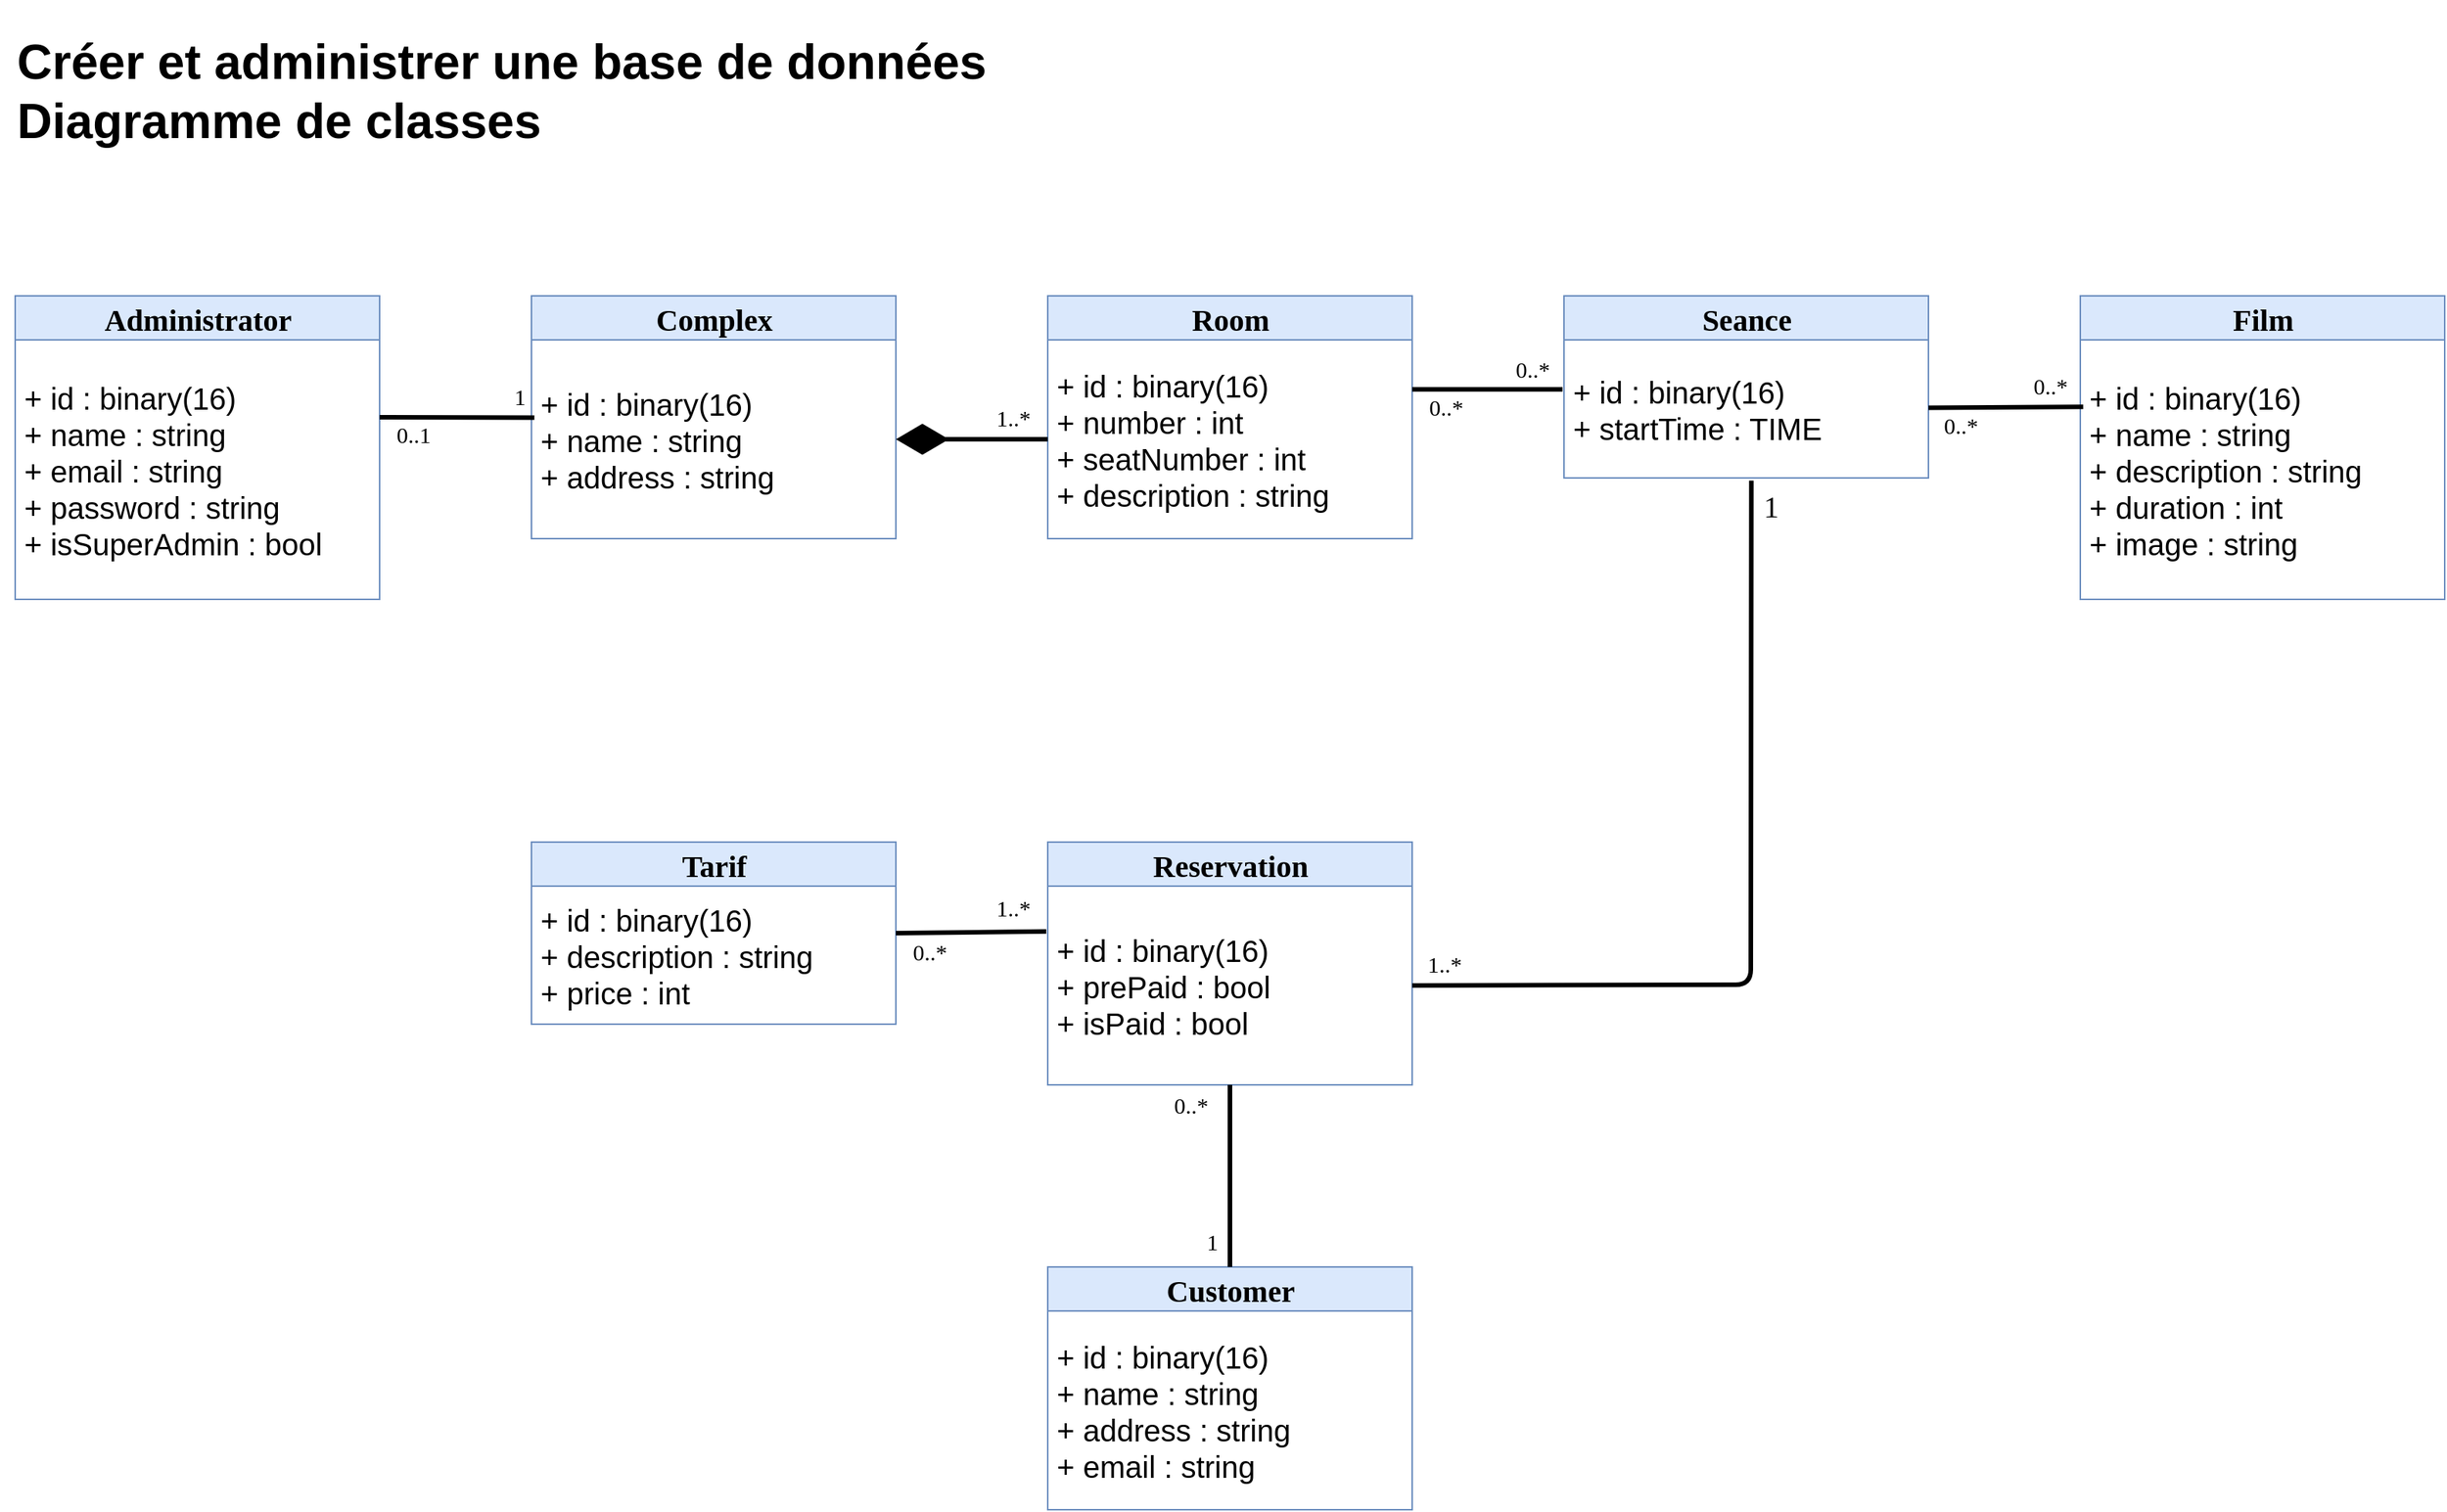 <mxfile version="16.5.1" type="device"><diagram id="C5RBs43oDa-KdzZeNtuy" name="Page-1"><mxGraphModel dx="2031" dy="1224" grid="1" gridSize="10" guides="1" tooltips="1" connect="1" arrows="1" fold="1" page="1" pageScale="1" pageWidth="1654" pageHeight="1169" math="0" shadow="0"><root><mxCell id="WIyWlLk6GJQsqaUBKTNV-0"/><mxCell id="WIyWlLk6GJQsqaUBKTNV-1" parent="WIyWlLk6GJQsqaUBKTNV-0"/><mxCell id="XDAKO-E1RR7IQrnkAapr-0" value="Administrator" style="swimlane;fontStyle=1;align=center;verticalAlign=middle;childLayout=stackLayout;horizontal=1;startSize=29;horizontalStack=0;resizeParent=1;resizeParentMax=0;resizeLast=0;collapsible=0;marginBottom=0;html=1;fillColor=#dae8fc;strokeColor=#6c8ebf;fontFamily=Lucida Console;fontSize=20;" vertex="1" parent="WIyWlLk6GJQsqaUBKTNV-1"><mxGeometry x="40" y="200" width="240" height="200" as="geometry"/></mxCell><mxCell id="XDAKO-E1RR7IQrnkAapr-2" value="+ id : binary(16)&lt;br style=&quot;font-size: 20px;&quot;&gt;+ name : string&lt;br style=&quot;font-size: 20px;&quot;&gt;+ email : string&lt;br style=&quot;font-size: 20px;&quot;&gt;+ password : string&lt;br style=&quot;font-size: 20px;&quot;&gt;+ isSuperAdmin : bool" style="text;html=1;strokeColor=none;fillColor=none;align=left;verticalAlign=middle;spacingLeft=4;spacingRight=4;overflow=hidden;rotatable=0;points=[[0,0.5],[1,0.5]];portConstraint=eastwest;fontSize=20;" vertex="1" parent="XDAKO-E1RR7IQrnkAapr-0"><mxGeometry y="29" width="240" height="171" as="geometry"/></mxCell><mxCell id="XDAKO-E1RR7IQrnkAapr-3" value="Complex" style="swimlane;fontStyle=1;align=center;verticalAlign=middle;childLayout=stackLayout;horizontal=1;startSize=29;horizontalStack=0;resizeParent=1;resizeParentMax=0;resizeLast=0;collapsible=0;marginBottom=0;html=1;fillColor=#dae8fc;strokeColor=#6c8ebf;fontFamily=Lucida Console;fontSize=20;" vertex="1" parent="WIyWlLk6GJQsqaUBKTNV-1"><mxGeometry x="380" y="200" width="240" height="160" as="geometry"/></mxCell><mxCell id="XDAKO-E1RR7IQrnkAapr-4" value="+ id : binary(16)&lt;br style=&quot;font-size: 20px;&quot;&gt;+ name : string&lt;br style=&quot;font-size: 20px;&quot;&gt;+ address : string" style="text;html=1;strokeColor=none;fillColor=none;align=left;verticalAlign=middle;spacingLeft=4;spacingRight=4;overflow=hidden;rotatable=0;points=[[0,0.5],[1,0.5]];portConstraint=eastwest;fontSize=20;" vertex="1" parent="XDAKO-E1RR7IQrnkAapr-3"><mxGeometry y="29" width="240" height="131" as="geometry"/></mxCell><mxCell id="XDAKO-E1RR7IQrnkAapr-5" value="Room" style="swimlane;fontStyle=1;align=center;verticalAlign=middle;childLayout=stackLayout;horizontal=1;startSize=29;horizontalStack=0;resizeParent=1;resizeParentMax=0;resizeLast=0;collapsible=0;marginBottom=0;html=1;fillColor=#dae8fc;strokeColor=#6c8ebf;fontFamily=Lucida Console;fontSize=20;" vertex="1" parent="WIyWlLk6GJQsqaUBKTNV-1"><mxGeometry x="720" y="200" width="240" height="160" as="geometry"/></mxCell><mxCell id="XDAKO-E1RR7IQrnkAapr-6" value="+ id : binary(16)&lt;br style=&quot;font-size: 20px;&quot;&gt;+ number : int&lt;br style=&quot;font-size: 20px;&quot;&gt;+ seatNumber : int&lt;br style=&quot;font-size: 20px;&quot;&gt;+ description : string" style="text;html=1;strokeColor=none;fillColor=none;align=left;verticalAlign=middle;spacingLeft=4;spacingRight=4;overflow=hidden;rotatable=0;points=[[0,0.5],[1,0.5]];portConstraint=eastwest;fontSize=20;" vertex="1" parent="XDAKO-E1RR7IQrnkAapr-5"><mxGeometry y="29" width="240" height="131" as="geometry"/></mxCell><mxCell id="XDAKO-E1RR7IQrnkAapr-7" value="Seance" style="swimlane;fontStyle=1;align=center;verticalAlign=middle;childLayout=stackLayout;horizontal=1;startSize=29;horizontalStack=0;resizeParent=1;resizeParentMax=0;resizeLast=0;collapsible=0;marginBottom=0;html=1;fillColor=#dae8fc;strokeColor=#6c8ebf;fontFamily=Lucida Console;fontSize=20;" vertex="1" parent="WIyWlLk6GJQsqaUBKTNV-1"><mxGeometry x="1060" y="200" width="240" height="120" as="geometry"/></mxCell><mxCell id="XDAKO-E1RR7IQrnkAapr-8" value="+ id : binary(16)&lt;br style=&quot;font-size: 20px;&quot;&gt;+ startTime : TIME" style="text;html=1;strokeColor=none;fillColor=none;align=left;verticalAlign=middle;spacingLeft=4;spacingRight=4;overflow=hidden;rotatable=0;points=[[0,0.5],[1,0.5]];portConstraint=eastwest;fontSize=20;" vertex="1" parent="XDAKO-E1RR7IQrnkAapr-7"><mxGeometry y="29" width="240" height="91" as="geometry"/></mxCell><mxCell id="XDAKO-E1RR7IQrnkAapr-9" value="Film" style="swimlane;fontStyle=1;align=center;verticalAlign=middle;childLayout=stackLayout;horizontal=1;startSize=29;horizontalStack=0;resizeParent=1;resizeParentMax=0;resizeLast=0;collapsible=0;marginBottom=0;html=1;fillColor=#dae8fc;strokeColor=#6c8ebf;fontFamily=Lucida Console;fontSize=20;" vertex="1" parent="WIyWlLk6GJQsqaUBKTNV-1"><mxGeometry x="1400" y="200" width="240" height="200" as="geometry"/></mxCell><mxCell id="XDAKO-E1RR7IQrnkAapr-10" value="+ id : binary(16)&lt;br style=&quot;font-size: 20px;&quot;&gt;+ name : string&lt;br style=&quot;font-size: 20px;&quot;&gt;+ description : string&lt;br style=&quot;font-size: 20px;&quot;&gt;+ duration : int&lt;br style=&quot;font-size: 20px;&quot;&gt;+ image : string" style="text;html=1;strokeColor=none;fillColor=none;align=left;verticalAlign=middle;spacingLeft=4;spacingRight=4;overflow=hidden;rotatable=0;points=[[0,0.5],[1,0.5]];portConstraint=eastwest;fontSize=20;" vertex="1" parent="XDAKO-E1RR7IQrnkAapr-9"><mxGeometry y="29" width="240" height="171" as="geometry"/></mxCell><mxCell id="XDAKO-E1RR7IQrnkAapr-11" value="Tarif" style="swimlane;fontStyle=1;align=center;verticalAlign=middle;childLayout=stackLayout;horizontal=1;startSize=29;horizontalStack=0;resizeParent=1;resizeParentMax=0;resizeLast=0;collapsible=0;marginBottom=0;html=1;fillColor=#dae8fc;strokeColor=#6c8ebf;fontFamily=Lucida Console;fontSize=20;" vertex="1" parent="WIyWlLk6GJQsqaUBKTNV-1"><mxGeometry x="380" y="560" width="240" height="120" as="geometry"/></mxCell><mxCell id="XDAKO-E1RR7IQrnkAapr-12" value="+ id : binary(16)&lt;br style=&quot;font-size: 20px;&quot;&gt;+ description : string&lt;br style=&quot;font-size: 20px;&quot;&gt;+ price : int" style="text;html=1;strokeColor=none;fillColor=none;align=left;verticalAlign=middle;spacingLeft=4;spacingRight=4;overflow=hidden;rotatable=0;points=[[0,0.5],[1,0.5]];portConstraint=eastwest;fontSize=20;" vertex="1" parent="XDAKO-E1RR7IQrnkAapr-11"><mxGeometry y="29" width="240" height="91" as="geometry"/></mxCell><mxCell id="XDAKO-E1RR7IQrnkAapr-13" value="Reservation" style="swimlane;fontStyle=1;align=center;verticalAlign=middle;childLayout=stackLayout;horizontal=1;startSize=29;horizontalStack=0;resizeParent=1;resizeParentMax=0;resizeLast=0;collapsible=0;marginBottom=0;html=1;fillColor=#dae8fc;strokeColor=#6c8ebf;fontFamily=Lucida Console;fontSize=20;" vertex="1" parent="WIyWlLk6GJQsqaUBKTNV-1"><mxGeometry x="720" y="560" width="240" height="160" as="geometry"/></mxCell><mxCell id="XDAKO-E1RR7IQrnkAapr-14" value="+ id : binary(16)&lt;br style=&quot;font-size: 20px;&quot;&gt;+ prePaid : bool&lt;br style=&quot;font-size: 20px;&quot;&gt;+ isPaid : bool" style="text;html=1;strokeColor=none;fillColor=none;align=left;verticalAlign=middle;spacingLeft=4;spacingRight=4;overflow=hidden;rotatable=0;points=[[0,0.5],[1,0.5]];portConstraint=eastwest;fontSize=20;" vertex="1" parent="XDAKO-E1RR7IQrnkAapr-13"><mxGeometry y="29" width="240" height="131" as="geometry"/></mxCell><mxCell id="XDAKO-E1RR7IQrnkAapr-15" value="Customer" style="swimlane;fontStyle=1;align=center;verticalAlign=middle;childLayout=stackLayout;horizontal=1;startSize=29;horizontalStack=0;resizeParent=1;resizeParentMax=0;resizeLast=0;collapsible=0;marginBottom=0;html=1;fillColor=#dae8fc;strokeColor=#6c8ebf;fontFamily=Lucida Console;fontSize=20;" vertex="1" parent="WIyWlLk6GJQsqaUBKTNV-1"><mxGeometry x="720" y="840" width="240" height="160" as="geometry"/></mxCell><mxCell id="XDAKO-E1RR7IQrnkAapr-16" value="+ id : binary(16)&lt;br style=&quot;font-size: 20px;&quot;&gt;+ name : string&lt;br style=&quot;font-size: 20px;&quot;&gt;+ address : string&lt;br style=&quot;font-size: 20px;&quot;&gt;+ email : string" style="text;html=1;strokeColor=none;fillColor=none;align=left;verticalAlign=middle;spacingLeft=4;spacingRight=4;overflow=hidden;rotatable=0;points=[[0,0.5],[1,0.5]];portConstraint=eastwest;fontSize=20;" vertex="1" parent="XDAKO-E1RR7IQrnkAapr-15"><mxGeometry y="29" width="240" height="131" as="geometry"/></mxCell><mxCell id="XDAKO-E1RR7IQrnkAapr-19" value="" style="endArrow=none;startArrow=none;endFill=0;startFill=0;endSize=8;html=1;verticalAlign=bottom;labelBackgroundColor=none;strokeWidth=3;fontFamily=Lucida Console;fontSize=20;entryX=0.514;entryY=1.019;entryDx=0;entryDy=0;entryPerimeter=0;exitX=1;exitY=0.5;exitDx=0;exitDy=0;sketch=0;shadow=0;rounded=1;" edge="1" parent="WIyWlLk6GJQsqaUBKTNV-1" source="XDAKO-E1RR7IQrnkAapr-14" target="XDAKO-E1RR7IQrnkAapr-8"><mxGeometry width="160" relative="1" as="geometry"><mxPoint x="750" y="480" as="sourcePoint"/><mxPoint x="910" y="480" as="targetPoint"/><Array as="points"><mxPoint x="1183" y="654"/></Array></mxGeometry></mxCell><mxCell id="XDAKO-E1RR7IQrnkAapr-20" value="1" style="edgeLabel;html=1;align=center;verticalAlign=middle;resizable=0;points=[];fontSize=20;fontFamily=Lucida Console;" vertex="1" connectable="0" parent="XDAKO-E1RR7IQrnkAapr-19"><mxGeometry x="0.799" y="-3" relative="1" as="geometry"><mxPoint x="9" y="-40" as="offset"/></mxGeometry></mxCell><mxCell id="XDAKO-E1RR7IQrnkAapr-21" value="1..*" style="edgeLabel;html=1;align=center;verticalAlign=middle;resizable=0;points=[];fontSize=15;fontFamily=Lucida Console;" vertex="1" connectable="0" parent="XDAKO-E1RR7IQrnkAapr-19"><mxGeometry x="-0.906" y="1" relative="1" as="geometry"><mxPoint x="-5" y="-14" as="offset"/></mxGeometry></mxCell><mxCell id="XDAKO-E1RR7IQrnkAapr-23" value="" style="endArrow=none;startArrow=none;endFill=0;startFill=0;endSize=8;html=1;verticalAlign=bottom;labelBackgroundColor=none;strokeWidth=3;rounded=1;shadow=0;sketch=0;fontFamily=Lucida Console;fontSize=20;exitX=0.5;exitY=0;exitDx=0;exitDy=0;" edge="1" parent="WIyWlLk6GJQsqaUBKTNV-1" source="XDAKO-E1RR7IQrnkAapr-15"><mxGeometry width="160" relative="1" as="geometry"><mxPoint x="740" y="770" as="sourcePoint"/><mxPoint x="840" y="720" as="targetPoint"/></mxGeometry></mxCell><mxCell id="XDAKO-E1RR7IQrnkAapr-24" value="0..*" style="edgeLabel;html=1;align=center;verticalAlign=middle;resizable=0;points=[];fontSize=15;fontFamily=Lucida Console;" vertex="1" connectable="0" parent="XDAKO-E1RR7IQrnkAapr-23"><mxGeometry x="0.757" y="-3" relative="1" as="geometry"><mxPoint x="-29" y="-2" as="offset"/></mxGeometry></mxCell><mxCell id="XDAKO-E1RR7IQrnkAapr-25" value="1" style="edgeLabel;html=1;align=center;verticalAlign=middle;resizable=0;points=[];fontSize=15;fontFamily=Lucida Console;" vertex="1" connectable="0" parent="XDAKO-E1RR7IQrnkAapr-23"><mxGeometry x="-0.648" y="1" relative="1" as="geometry"><mxPoint x="-11" y="4" as="offset"/></mxGeometry></mxCell><mxCell id="XDAKO-E1RR7IQrnkAapr-26" value="" style="endArrow=none;startArrow=none;endFill=0;startFill=0;endSize=8;html=1;verticalAlign=bottom;labelBackgroundColor=none;strokeWidth=3;rounded=1;shadow=0;sketch=0;fontFamily=Lucida Console;fontSize=20;entryX=-0.004;entryY=0.228;entryDx=0;entryDy=0;entryPerimeter=0;" edge="1" parent="WIyWlLk6GJQsqaUBKTNV-1" target="XDAKO-E1RR7IQrnkAapr-14"><mxGeometry width="160" relative="1" as="geometry"><mxPoint x="620" y="620" as="sourcePoint"/><mxPoint x="780" y="620" as="targetPoint"/></mxGeometry></mxCell><mxCell id="XDAKO-E1RR7IQrnkAapr-27" value="1..*" style="edgeLabel;html=1;align=center;verticalAlign=middle;resizable=0;points=[];fontSize=15;fontFamily=Lucida Console;" vertex="1" connectable="0" parent="XDAKO-E1RR7IQrnkAapr-26"><mxGeometry x="0.653" relative="1" as="geometry"><mxPoint x="-5" y="-16" as="offset"/></mxGeometry></mxCell><mxCell id="XDAKO-E1RR7IQrnkAapr-28" value="0..*" style="edgeLabel;html=1;align=center;verticalAlign=middle;resizable=0;points=[];fontSize=15;fontFamily=Lucida Console;" vertex="1" connectable="0" parent="XDAKO-E1RR7IQrnkAapr-26"><mxGeometry x="-0.704" y="-6" relative="1" as="geometry"><mxPoint x="7" y="6" as="offset"/></mxGeometry></mxCell><mxCell id="XDAKO-E1RR7IQrnkAapr-29" value="" style="endArrow=none;startArrow=none;endFill=0;startFill=0;endSize=8;html=1;verticalAlign=bottom;labelBackgroundColor=none;strokeWidth=3;rounded=1;shadow=0;sketch=0;fontFamily=Lucida Console;fontSize=20;entryX=0.008;entryY=0.258;entryDx=0;entryDy=0;entryPerimeter=0;" edge="1" parent="WIyWlLk6GJQsqaUBKTNV-1" source="XDAKO-E1RR7IQrnkAapr-8" target="XDAKO-E1RR7IQrnkAapr-10"><mxGeometry width="160" relative="1" as="geometry"><mxPoint x="1210" y="480" as="sourcePoint"/><mxPoint x="1370" y="480" as="targetPoint"/></mxGeometry></mxCell><mxCell id="XDAKO-E1RR7IQrnkAapr-30" value="0..*" style="edgeLabel;html=1;align=center;verticalAlign=middle;resizable=0;points=[];fontSize=15;fontFamily=Lucida Console;" vertex="1" connectable="0" parent="XDAKO-E1RR7IQrnkAapr-29"><mxGeometry x="-0.683" y="-1" relative="1" as="geometry"><mxPoint x="5" y="10" as="offset"/></mxGeometry></mxCell><mxCell id="XDAKO-E1RR7IQrnkAapr-31" value="0..*" style="edgeLabel;html=1;align=center;verticalAlign=middle;resizable=0;points=[];fontSize=15;fontFamily=Lucida Console;" vertex="1" connectable="0" parent="XDAKO-E1RR7IQrnkAapr-29"><mxGeometry x="0.662" relative="1" as="geometry"><mxPoint x="-5" y="-14" as="offset"/></mxGeometry></mxCell><mxCell id="XDAKO-E1RR7IQrnkAapr-32" value="" style="endArrow=none;startArrow=none;endFill=0;startFill=0;endSize=8;html=1;verticalAlign=bottom;labelBackgroundColor=none;strokeWidth=3;rounded=1;shadow=0;sketch=0;fontFamily=Lucida Console;fontSize=20;entryX=-0.004;entryY=0.359;entryDx=0;entryDy=0;entryPerimeter=0;exitX=1;exitY=0.249;exitDx=0;exitDy=0;exitPerimeter=0;" edge="1" parent="WIyWlLk6GJQsqaUBKTNV-1" source="XDAKO-E1RR7IQrnkAapr-6" target="XDAKO-E1RR7IQrnkAapr-8"><mxGeometry width="160" relative="1" as="geometry"><mxPoint x="950" y="260" as="sourcePoint"/><mxPoint x="1050" y="260" as="targetPoint"/></mxGeometry></mxCell><mxCell id="XDAKO-E1RR7IQrnkAapr-34" value="0..*" style="edgeLabel;html=1;align=center;verticalAlign=middle;resizable=0;points=[];fontSize=15;fontFamily=Lucida Console;" vertex="1" connectable="0" parent="XDAKO-E1RR7IQrnkAapr-32"><mxGeometry x="-0.299" y="1" relative="1" as="geometry"><mxPoint x="-13" y="12" as="offset"/></mxGeometry></mxCell><mxCell id="XDAKO-E1RR7IQrnkAapr-35" value="0..*" style="edgeLabel;html=1;align=center;verticalAlign=middle;resizable=0;points=[];fontSize=15;fontFamily=Lucida Console;" vertex="1" connectable="0" parent="XDAKO-E1RR7IQrnkAapr-32"><mxGeometry x="0.567" y="-1" relative="1" as="geometry"><mxPoint x="1" y="-15" as="offset"/></mxGeometry></mxCell><mxCell id="XDAKO-E1RR7IQrnkAapr-40" value="" style="endArrow=none;startArrow=none;endFill=0;startFill=0;endSize=8;html=1;verticalAlign=bottom;labelBackgroundColor=none;strokeWidth=3;rounded=1;shadow=0;sketch=0;fontFamily=Lucida Console;fontSize=15;exitX=1;exitY=0.298;exitDx=0;exitDy=0;exitPerimeter=0;entryX=0.008;entryY=0.391;entryDx=0;entryDy=0;entryPerimeter=0;" edge="1" parent="WIyWlLk6GJQsqaUBKTNV-1" source="XDAKO-E1RR7IQrnkAapr-2" target="XDAKO-E1RR7IQrnkAapr-4"><mxGeometry width="160" relative="1" as="geometry"><mxPoint x="270" y="280" as="sourcePoint"/><mxPoint x="430" y="280" as="targetPoint"/></mxGeometry></mxCell><mxCell id="XDAKO-E1RR7IQrnkAapr-41" value="0..1" style="edgeLabel;html=1;align=center;verticalAlign=middle;resizable=0;points=[];fontSize=15;fontFamily=Lucida Console;" vertex="1" connectable="0" parent="XDAKO-E1RR7IQrnkAapr-40"><mxGeometry x="-0.543" y="-2" relative="1" as="geometry"><mxPoint x="-2" y="9" as="offset"/></mxGeometry></mxCell><mxCell id="XDAKO-E1RR7IQrnkAapr-42" value="1" style="edgeLabel;html=1;align=center;verticalAlign=middle;resizable=0;points=[];fontSize=15;fontFamily=Lucida Console;" vertex="1" connectable="0" parent="XDAKO-E1RR7IQrnkAapr-40"><mxGeometry x="0.634" y="1" relative="1" as="geometry"><mxPoint x="8" y="-13" as="offset"/></mxGeometry></mxCell><mxCell id="XDAKO-E1RR7IQrnkAapr-43" value="" style="endArrow=none;startArrow=diamondThin;endFill=0;startFill=1;html=1;verticalAlign=bottom;labelBackgroundColor=none;strokeWidth=3;startSize=26;endSize=8;rounded=1;shadow=0;sketch=0;fontFamily=Lucida Console;fontSize=15;entryX=0;entryY=0.5;entryDx=0;entryDy=0;" edge="1" parent="WIyWlLk6GJQsqaUBKTNV-1" source="XDAKO-E1RR7IQrnkAapr-4" target="XDAKO-E1RR7IQrnkAapr-6"><mxGeometry width="160" relative="1" as="geometry"><mxPoint x="720" y="440" as="sourcePoint"/><mxPoint x="880" y="440" as="targetPoint"/></mxGeometry></mxCell><mxCell id="XDAKO-E1RR7IQrnkAapr-44" value="1..*" style="edgeLabel;html=1;align=center;verticalAlign=middle;resizable=0;points=[];fontSize=15;fontFamily=Lucida Console;" vertex="1" connectable="0" parent="XDAKO-E1RR7IQrnkAapr-43"><mxGeometry x="0.466" y="-3" relative="1" as="geometry"><mxPoint x="3" y="-18" as="offset"/></mxGeometry></mxCell><mxCell id="XDAKO-E1RR7IQrnkAapr-45" value="&lt;h1 style=&quot;text-align: left ; font-size: 32px&quot;&gt;&lt;font style=&quot;font-size: 32px&quot; face=&quot;Helvetica&quot;&gt;Créer et administrer une base de données&lt;br&gt;&lt;/font&gt;&lt;font style=&quot;font-size: 32px&quot; face=&quot;Helvetica&quot;&gt;Diagramme de classes&lt;/font&gt;&lt;/h1&gt;" style="text;strokeColor=none;fillColor=none;html=1;fontSize=24;fontStyle=1;verticalAlign=middle;align=center;fontFamily=Lucida Console;" vertex="1" parent="WIyWlLk6GJQsqaUBKTNV-1"><mxGeometry x="30" y="20" width="660" height="90" as="geometry"/></mxCell></root></mxGraphModel></diagram></mxfile>